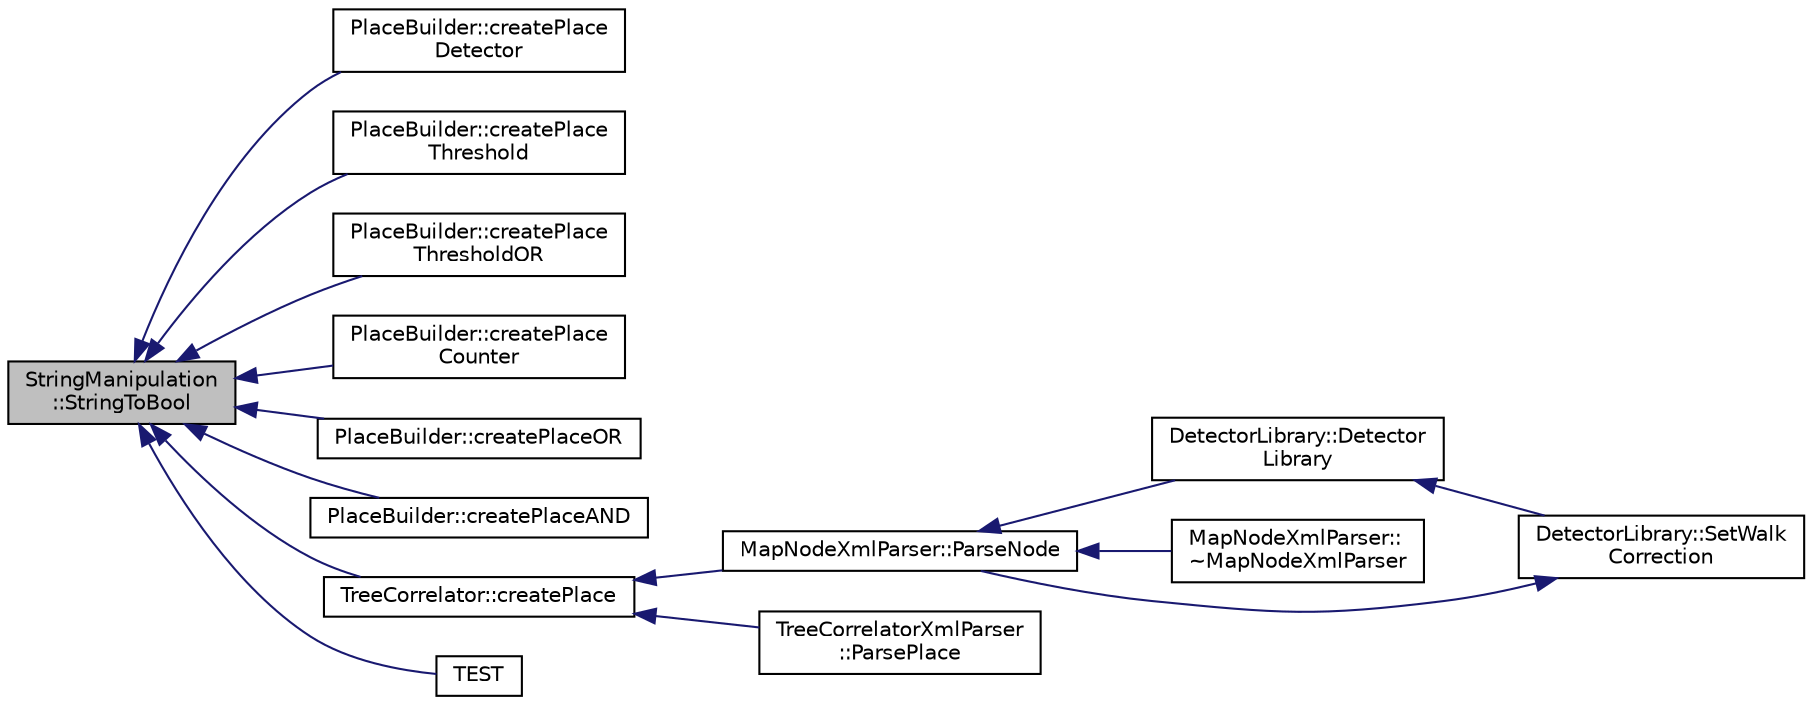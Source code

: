 digraph "StringManipulation::StringToBool"
{
  edge [fontname="Helvetica",fontsize="10",labelfontname="Helvetica",labelfontsize="10"];
  node [fontname="Helvetica",fontsize="10",shape=record];
  rankdir="LR";
  Node1 [label="StringManipulation\l::StringToBool",height=0.2,width=0.4,color="black", fillcolor="grey75", style="filled", fontcolor="black"];
  Node1 -> Node2 [dir="back",color="midnightblue",fontsize="10",style="solid",fontname="Helvetica"];
  Node2 [label="PlaceBuilder::createPlace\lDetector",height=0.2,width=0.4,color="black", fillcolor="white", style="filled",URL="$d7/d1a/class_place_builder.html#a13e71ec9e209321508dea049344c7dca"];
  Node1 -> Node3 [dir="back",color="midnightblue",fontsize="10",style="solid",fontname="Helvetica"];
  Node3 [label="PlaceBuilder::createPlace\lThreshold",height=0.2,width=0.4,color="black", fillcolor="white", style="filled",URL="$d7/d1a/class_place_builder.html#a98c4a5f459ae15e013aecb258ed7500e"];
  Node1 -> Node4 [dir="back",color="midnightblue",fontsize="10",style="solid",fontname="Helvetica"];
  Node4 [label="PlaceBuilder::createPlace\lThresholdOR",height=0.2,width=0.4,color="black", fillcolor="white", style="filled",URL="$d7/d1a/class_place_builder.html#a2ce6d3b806b248b49766e0054aeeedce"];
  Node1 -> Node5 [dir="back",color="midnightblue",fontsize="10",style="solid",fontname="Helvetica"];
  Node5 [label="PlaceBuilder::createPlace\lCounter",height=0.2,width=0.4,color="black", fillcolor="white", style="filled",URL="$d7/d1a/class_place_builder.html#a7f9a668ce7fb606fd02158c2b1ced662"];
  Node1 -> Node6 [dir="back",color="midnightblue",fontsize="10",style="solid",fontname="Helvetica"];
  Node6 [label="PlaceBuilder::createPlaceOR",height=0.2,width=0.4,color="black", fillcolor="white", style="filled",URL="$d7/d1a/class_place_builder.html#ae205d95a8f38166e469b5ea9afe4e947"];
  Node1 -> Node7 [dir="back",color="midnightblue",fontsize="10",style="solid",fontname="Helvetica"];
  Node7 [label="PlaceBuilder::createPlaceAND",height=0.2,width=0.4,color="black", fillcolor="white", style="filled",URL="$d7/d1a/class_place_builder.html#acfc716384a8bd1c6855d91967c034b1c"];
  Node1 -> Node8 [dir="back",color="midnightblue",fontsize="10",style="solid",fontname="Helvetica"];
  Node8 [label="TreeCorrelator::createPlace",height=0.2,width=0.4,color="black", fillcolor="white", style="filled",URL="$d3/d2c/class_tree_correlator.html#ab37566c3af5521659b90f38de3674176"];
  Node8 -> Node9 [dir="back",color="midnightblue",fontsize="10",style="solid",fontname="Helvetica"];
  Node9 [label="MapNodeXmlParser::ParseNode",height=0.2,width=0.4,color="black", fillcolor="white", style="filled",URL="$d1/d1c/class_map_node_xml_parser.html#ab0bb09c0943299b2a793d091efcae1bd"];
  Node9 -> Node10 [dir="back",color="midnightblue",fontsize="10",style="solid",fontname="Helvetica"];
  Node10 [label="DetectorLibrary::Detector\lLibrary",height=0.2,width=0.4,color="black", fillcolor="white", style="filled",URL="$dc/dbe/class_detector_library.html#a139f2413cf7d9890e32d87a0968b0fa2",tooltip="Default Constructor. "];
  Node10 -> Node11 [dir="back",color="midnightblue",fontsize="10",style="solid",fontname="Helvetica"];
  Node11 [label="DetectorLibrary::SetWalk\lCorrection",height=0.2,width=0.4,color="black", fillcolor="white", style="filled",URL="$dc/dbe/class_detector_library.html#a270b2785fce0d3f1b2806c1b6019b7e4"];
  Node11 -> Node9 [dir="back",color="midnightblue",fontsize="10",style="solid",fontname="Helvetica"];
  Node9 -> Node12 [dir="back",color="midnightblue",fontsize="10",style="solid",fontname="Helvetica"];
  Node12 [label="MapNodeXmlParser::\l~MapNodeXmlParser",height=0.2,width=0.4,color="black", fillcolor="white", style="filled",URL="$d1/d1c/class_map_node_xml_parser.html#a45bc6854cdd35a8f9ad82f2c8d2c2b8b",tooltip="Default Destructor. "];
  Node8 -> Node13 [dir="back",color="midnightblue",fontsize="10",style="solid",fontname="Helvetica"];
  Node13 [label="TreeCorrelatorXmlParser\l::ParsePlace",height=0.2,width=0.4,color="black", fillcolor="white", style="filled",URL="$da/dde/class_tree_correlator_xml_parser.html#ad0c994ad89f0c96e5ddc33e893620d79"];
  Node1 -> Node14 [dir="back",color="midnightblue",fontsize="10",style="solid",fontname="Helvetica"];
  Node14 [label="TEST",height=0.2,width=0.4,color="black", fillcolor="white", style="filled",URL="$d9/d8a/unittest-_string_manipulation_functions_8cpp.html#a34ceeb4da42e75eeaa9735b02a9bce58"];
}
